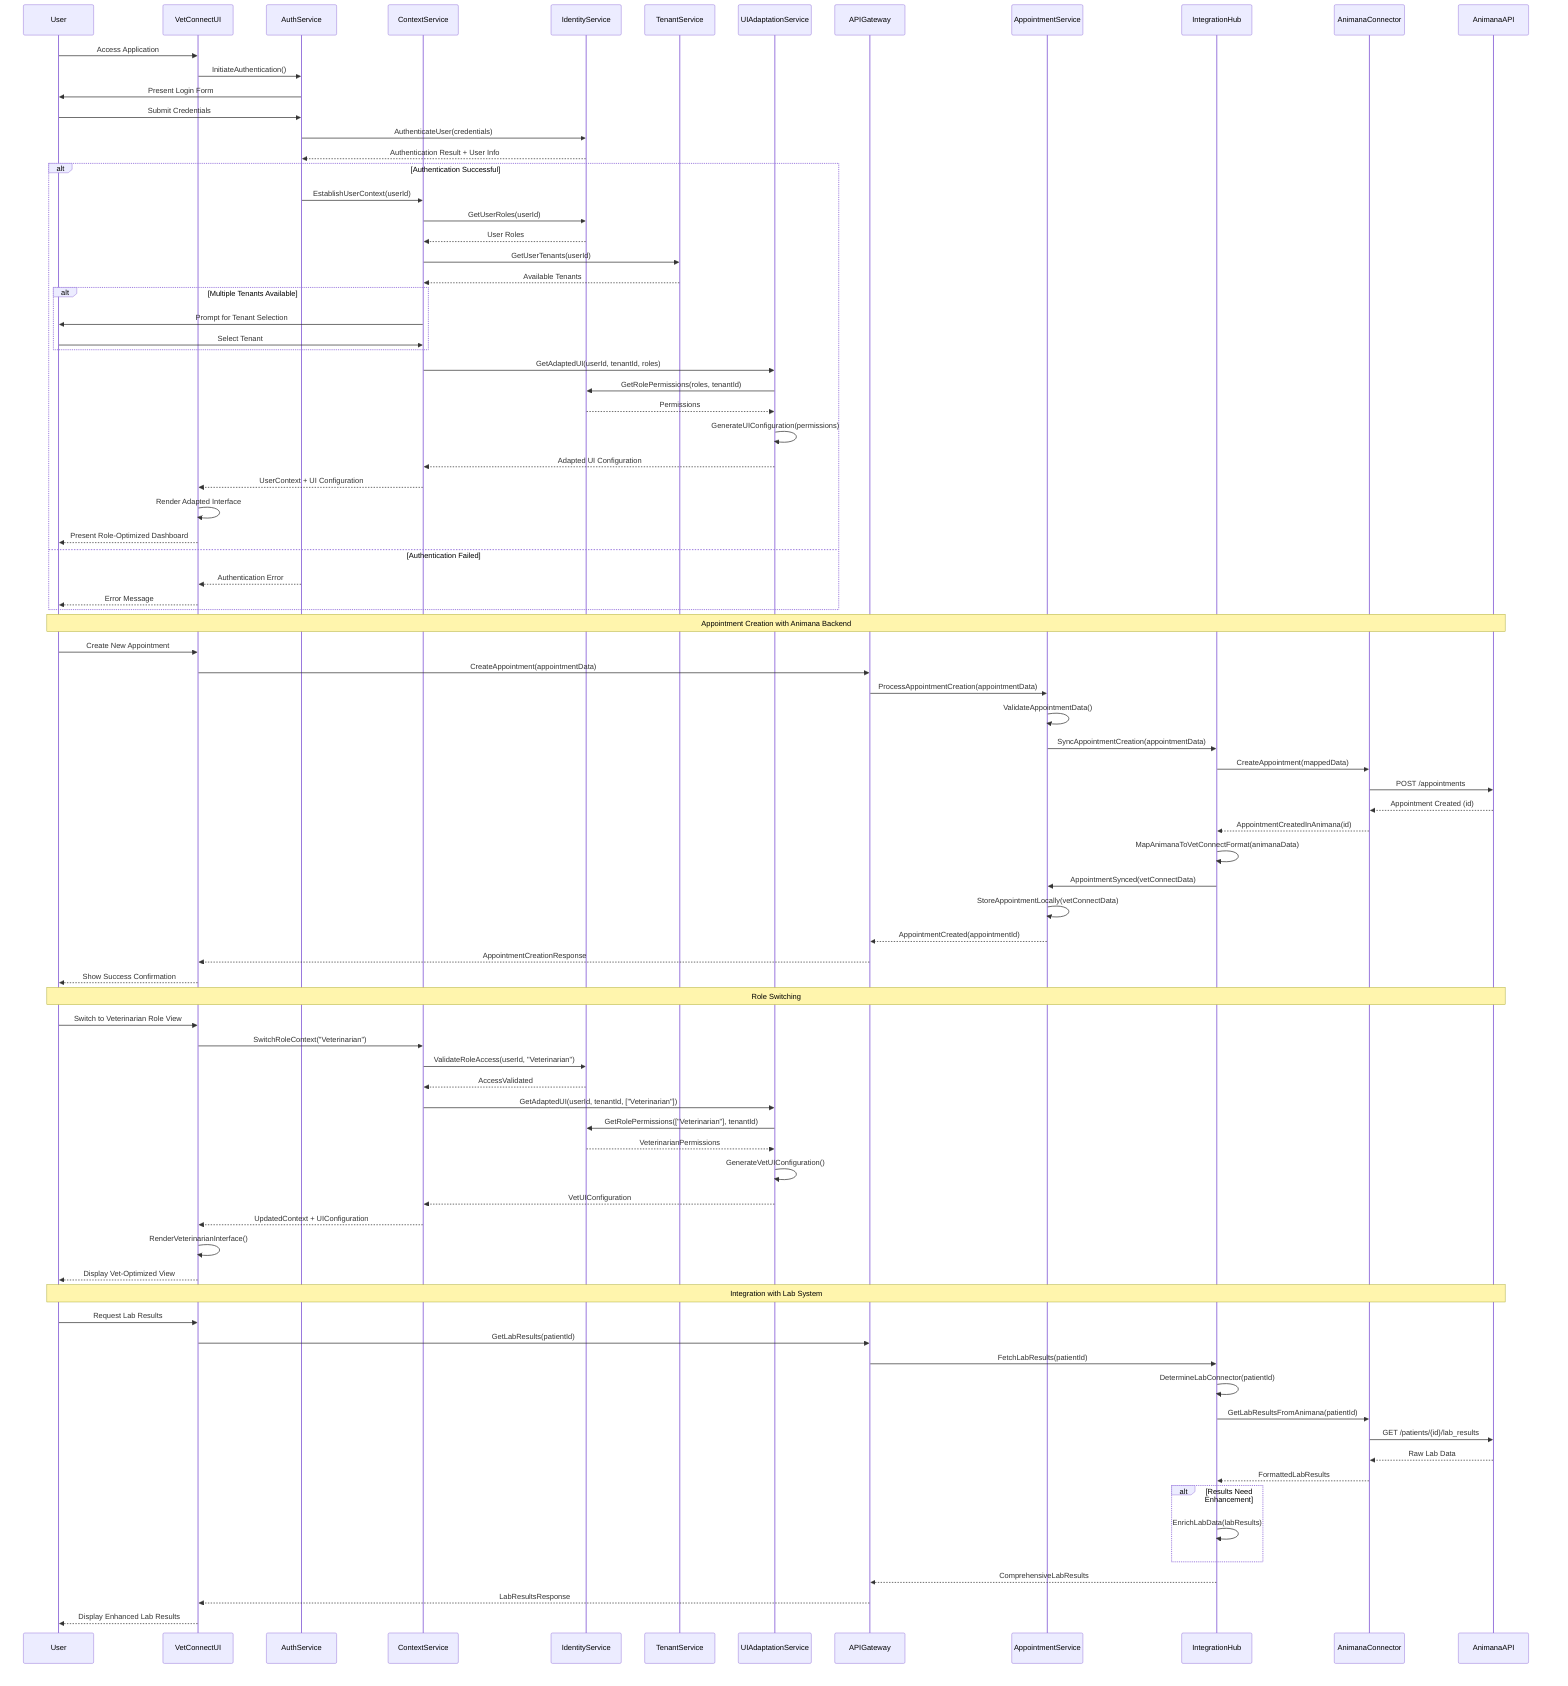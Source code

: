sequenceDiagram
    participant User as User
    participant UI as VetConnectUI
    participant Auth as AuthService
    participant Context as ContextService
    participant IAM as IdentityService
    participant Tenant as TenantService
    participant UIAdapter as UIAdaptationService
    participant API as APIGateway
    participant AppSvc as AppointmentService
    participant IntHub as IntegrationHub
    participant Animana as AnimanaConnector
    participant AnimanaAPI as AnimanaAPI
    
    %% Authentication and Context-Aware UI Loading
    User->>UI: Access Application
    UI->>Auth: InitiateAuthentication()
    Auth->>User: Present Login Form
    User->>Auth: Submit Credentials
    Auth->>IAM: AuthenticateUser(credentials)
    IAM-->>Auth: Authentication Result + User Info
    
    alt Authentication Successful
        Auth->>Context: EstablishUserContext(userId)
        Context->>IAM: GetUserRoles(userId)
        IAM-->>Context: User Roles
        Context->>Tenant: GetUserTenants(userId)
        Tenant-->>Context: Available Tenants
        
        alt Multiple Tenants Available
            Context->>User: Prompt for Tenant Selection
            User->>Context: Select Tenant
        end
        
        Context->>UIAdapter: GetAdaptedUI(userId, tenantId, roles)
        UIAdapter->>IAM: GetRolePermissions(roles, tenantId)
        IAM-->>UIAdapter: Permissions
        UIAdapter->>UIAdapter: GenerateUIConfiguration(permissions)
        UIAdapter-->>Context: Adapted UI Configuration
        Context-->>UI: UserContext + UI Configuration
        UI->>UI: Render Adapted Interface
        UI-->>User: Present Role-Optimized Dashboard
    else Authentication Failed
        Auth-->>UI: Authentication Error
        UI-->>User: Error Message
    end
    
    %% Appointment Creation with Animana Integration
    Note over User,AnimanaAPI: Appointment Creation with Animana Backend
    User->>UI: Create New Appointment
    UI->>API: CreateAppointment(appointmentData)
    API->>AppSvc: ProcessAppointmentCreation(appointmentData)
    AppSvc->>AppSvc: ValidateAppointmentData()
    
    AppSvc->>IntHub: SyncAppointmentCreation(appointmentData)
    IntHub->>Animana: CreateAppointment(mappedData)
    Animana->>AnimanaAPI: POST /appointments
    AnimanaAPI-->>Animana: Appointment Created (id)
    Animana-->>IntHub: AppointmentCreatedInAnimana(id)
    IntHub->>IntHub: MapAnimanaToVetConnectFormat(animanaData)
    IntHub->>AppSvc: AppointmentSynced(vetConnectData)
    
    AppSvc->>AppSvc: StoreAppointmentLocally(vetConnectData)
    AppSvc-->>API: AppointmentCreated(appointmentId)
    API-->>UI: AppointmentCreationResponse
    UI-->>User: Show Success Confirmation
    
    %% Role-Based Context Adaptation
    Note over User,AnimanaAPI: Role Switching
    User->>UI: Switch to Veterinarian Role View
    UI->>Context: SwitchRoleContext("Veterinarian")
    Context->>IAM: ValidateRoleAccess(userId, "Veterinarian")
    IAM-->>Context: AccessValidated
    
    Context->>UIAdapter: GetAdaptedUI(userId, tenantId, ["Veterinarian"])
    UIAdapter->>IAM: GetRolePermissions(["Veterinarian"], tenantId)
    IAM-->>UIAdapter: VeterinarianPermissions
    UIAdapter->>UIAdapter: GenerateVetUIConfiguration()
    UIAdapter-->>Context: VetUIConfiguration
    Context-->>UI: UpdatedContext + UIConfiguration
    
    UI->>UI: RenderVeterinarianInterface()
    UI-->>User: Display Vet-Optimized View
    
    %% Global Integration with Third-Party System
    Note over User,AnimanaAPI: Integration with Lab System
    User->>UI: Request Lab Results
    UI->>API: GetLabResults(patientId)
    API->>IntHub: FetchLabResults(patientId)
    
    IntHub->>IntHub: DetermineLabConnector(patientId)
    IntHub->>Animana: GetLabResultsFromAnimana(patientId)
    Animana->>AnimanaAPI: GET /patients/{id}/lab_results
    AnimanaAPI-->>Animana: Raw Lab Data
    Animana-->>IntHub: FormattedLabResults
    
    alt Results Need Enhancement
        IntHub->>IntHub: EnrichLabData(labResults)
    end
    
    IntHub-->>API: ComprehensiveLabResults
    API-->>UI: LabResultsResponse
    UI-->>User: Display Enhanced Lab Results